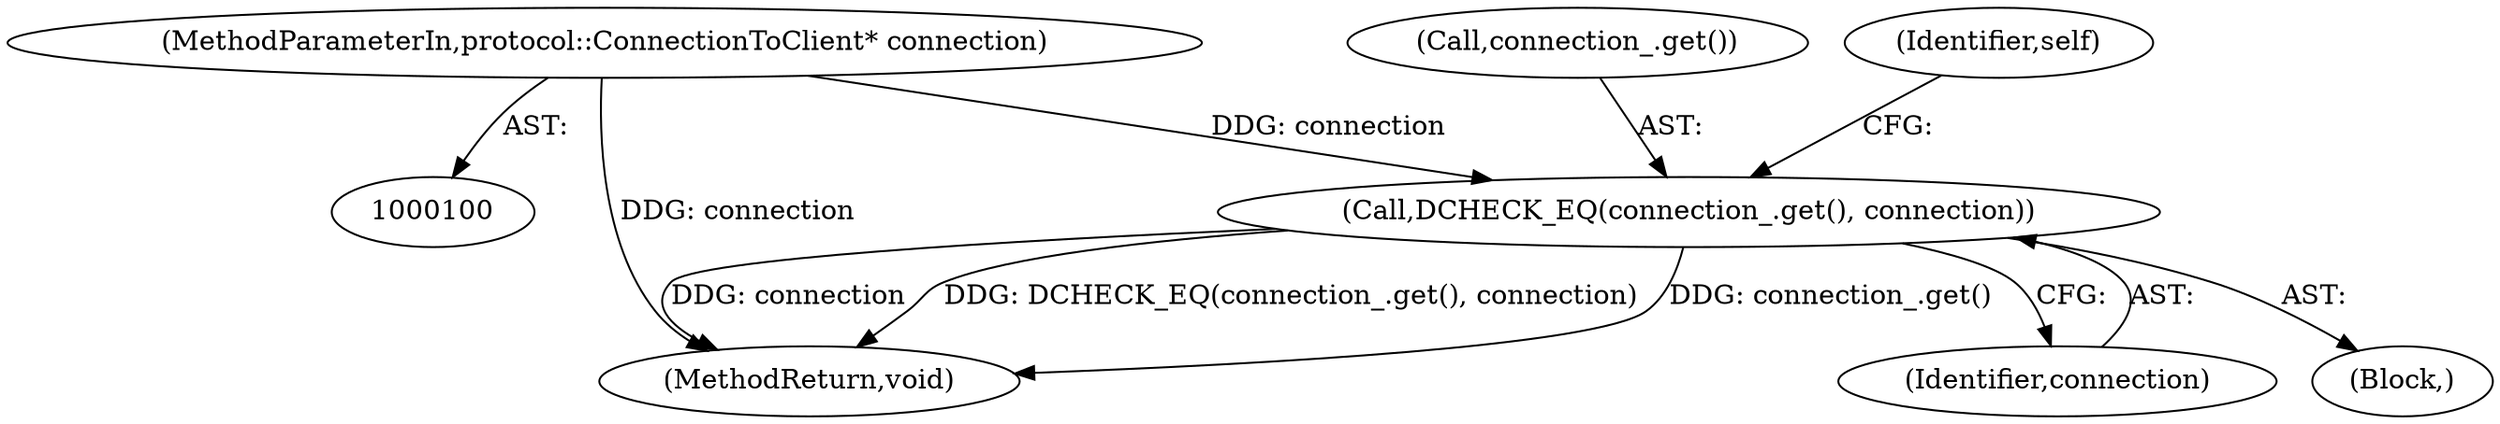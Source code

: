 digraph "0_Chrome_a46bcef82b29d30836a0f26226e3d4aca4fa9612_21@pointer" {
"1000101" [label="(MethodParameterIn,protocol::ConnectionToClient* connection)"];
"1000103" [label="(Call,DCHECK_EQ(connection_.get(), connection))"];
"1000101" [label="(MethodParameterIn,protocol::ConnectionToClient* connection)"];
"1000104" [label="(Call,connection_.get())"];
"1000112" [label="(MethodReturn,void)"];
"1000105" [label="(Identifier,connection)"];
"1000108" [label="(Identifier,self)"];
"1000103" [label="(Call,DCHECK_EQ(connection_.get(), connection))"];
"1000102" [label="(Block,)"];
"1000101" -> "1000100"  [label="AST: "];
"1000101" -> "1000112"  [label="DDG: connection"];
"1000101" -> "1000103"  [label="DDG: connection"];
"1000103" -> "1000102"  [label="AST: "];
"1000103" -> "1000105"  [label="CFG: "];
"1000104" -> "1000103"  [label="AST: "];
"1000105" -> "1000103"  [label="AST: "];
"1000108" -> "1000103"  [label="CFG: "];
"1000103" -> "1000112"  [label="DDG: connection_.get()"];
"1000103" -> "1000112"  [label="DDG: connection"];
"1000103" -> "1000112"  [label="DDG: DCHECK_EQ(connection_.get(), connection)"];
}

